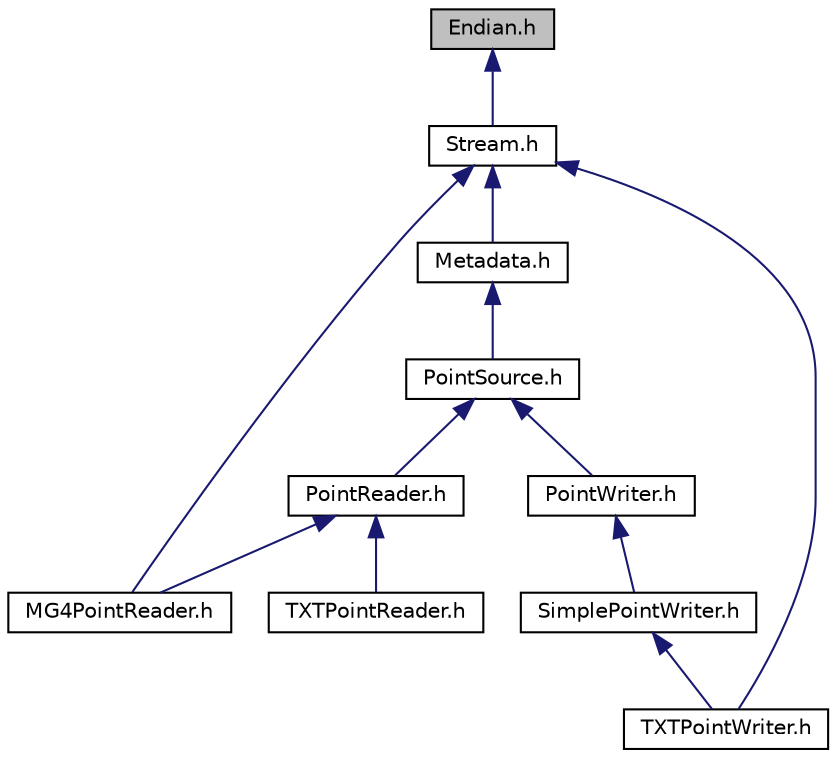 digraph "Endian.h"
{
  bgcolor="transparent";
  edge [fontname="Helvetica",fontsize="10",labelfontname="Helvetica",labelfontsize="10"];
  node [fontname="Helvetica",fontsize="10",shape=record];
  Node1 [label="Endian.h",height=0.2,width=0.4,color="black", fillcolor="grey75", style="filled" fontcolor="black"];
  Node1 -> Node2 [dir="back",color="midnightblue",fontsize="10",style="solid",fontname="Helvetica"];
  Node2 [label="Stream.h",height=0.2,width=0.4,color="black",URL="$a00053.html"];
  Node2 -> Node3 [dir="back",color="midnightblue",fontsize="10",style="solid",fontname="Helvetica"];
  Node3 [label="Metadata.h",height=0.2,width=0.4,color="black",URL="$a00042.html"];
  Node3 -> Node4 [dir="back",color="midnightblue",fontsize="10",style="solid",fontname="Helvetica"];
  Node4 [label="PointSource.h",height=0.2,width=0.4,color="black",URL="$a00049.html"];
  Node4 -> Node5 [dir="back",color="midnightblue",fontsize="10",style="solid",fontname="Helvetica"];
  Node5 [label="PointReader.h",height=0.2,width=0.4,color="black",URL="$a00048.html"];
  Node5 -> Node6 [dir="back",color="midnightblue",fontsize="10",style="solid",fontname="Helvetica"];
  Node6 [label="MG4PointReader.h",height=0.2,width=0.4,color="black",URL="$a00043.html"];
  Node5 -> Node7 [dir="back",color="midnightblue",fontsize="10",style="solid",fontname="Helvetica"];
  Node7 [label="TXTPointReader.h",height=0.2,width=0.4,color="black",URL="$a00054.html"];
  Node4 -> Node8 [dir="back",color="midnightblue",fontsize="10",style="solid",fontname="Helvetica"];
  Node8 [label="PointWriter.h",height=0.2,width=0.4,color="black",URL="$a00050.html"];
  Node8 -> Node9 [dir="back",color="midnightblue",fontsize="10",style="solid",fontname="Helvetica"];
  Node9 [label="SimplePointWriter.h",height=0.2,width=0.4,color="black",URL="$a00052.html"];
  Node9 -> Node10 [dir="back",color="midnightblue",fontsize="10",style="solid",fontname="Helvetica"];
  Node10 [label="TXTPointWriter.h",height=0.2,width=0.4,color="black",URL="$a00055.html"];
  Node2 -> Node6 [dir="back",color="midnightblue",fontsize="10",style="solid",fontname="Helvetica"];
  Node2 -> Node10 [dir="back",color="midnightblue",fontsize="10",style="solid",fontname="Helvetica"];
}
